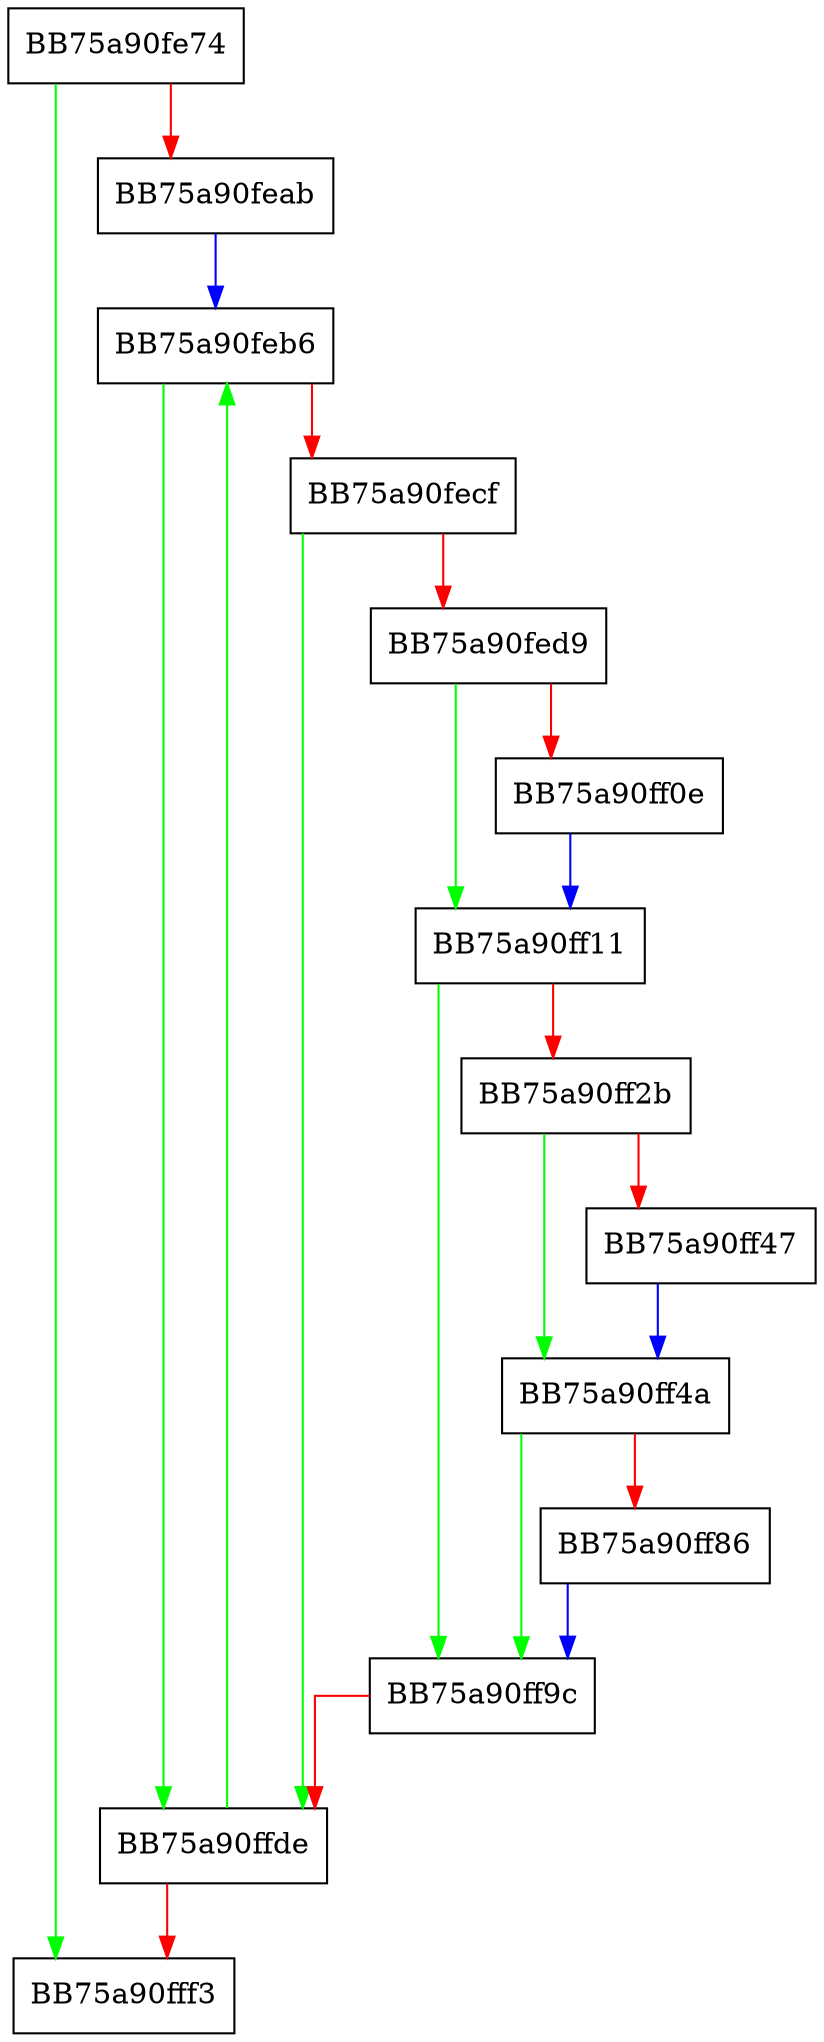 digraph _print_signals {
  node [shape="box"];
  graph [splines=ortho];
  BB75a90fe74 -> BB75a90fff3 [color="green"];
  BB75a90fe74 -> BB75a90feab [color="red"];
  BB75a90feab -> BB75a90feb6 [color="blue"];
  BB75a90feb6 -> BB75a90ffde [color="green"];
  BB75a90feb6 -> BB75a90fecf [color="red"];
  BB75a90fecf -> BB75a90ffde [color="green"];
  BB75a90fecf -> BB75a90fed9 [color="red"];
  BB75a90fed9 -> BB75a90ff11 [color="green"];
  BB75a90fed9 -> BB75a90ff0e [color="red"];
  BB75a90ff0e -> BB75a90ff11 [color="blue"];
  BB75a90ff11 -> BB75a90ff9c [color="green"];
  BB75a90ff11 -> BB75a90ff2b [color="red"];
  BB75a90ff2b -> BB75a90ff4a [color="green"];
  BB75a90ff2b -> BB75a90ff47 [color="red"];
  BB75a90ff47 -> BB75a90ff4a [color="blue"];
  BB75a90ff4a -> BB75a90ff9c [color="green"];
  BB75a90ff4a -> BB75a90ff86 [color="red"];
  BB75a90ff86 -> BB75a90ff9c [color="blue"];
  BB75a90ff9c -> BB75a90ffde [color="red"];
  BB75a90ffde -> BB75a90feb6 [color="green"];
  BB75a90ffde -> BB75a90fff3 [color="red"];
}